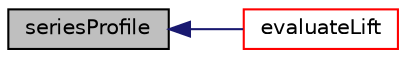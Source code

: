 digraph "seriesProfile"
{
  bgcolor="transparent";
  edge [fontname="Helvetica",fontsize="10",labelfontname="Helvetica",labelfontsize="10"];
  node [fontname="Helvetica",fontsize="10",shape=record];
  rankdir="LR";
  Node1 [label="seriesProfile",height=0.2,width=0.4,color="black", fillcolor="grey75", style="filled", fontcolor="black"];
  Node1 -> Node2 [dir="back",color="midnightblue",fontsize="10",style="solid",fontname="Helvetica"];
  Node2 [label="evaluateLift",height=0.2,width=0.4,color="red",URL="$a02338.html#abe1a534cf65b05457b57512478f0931f",tooltip="Lift. "];
}
